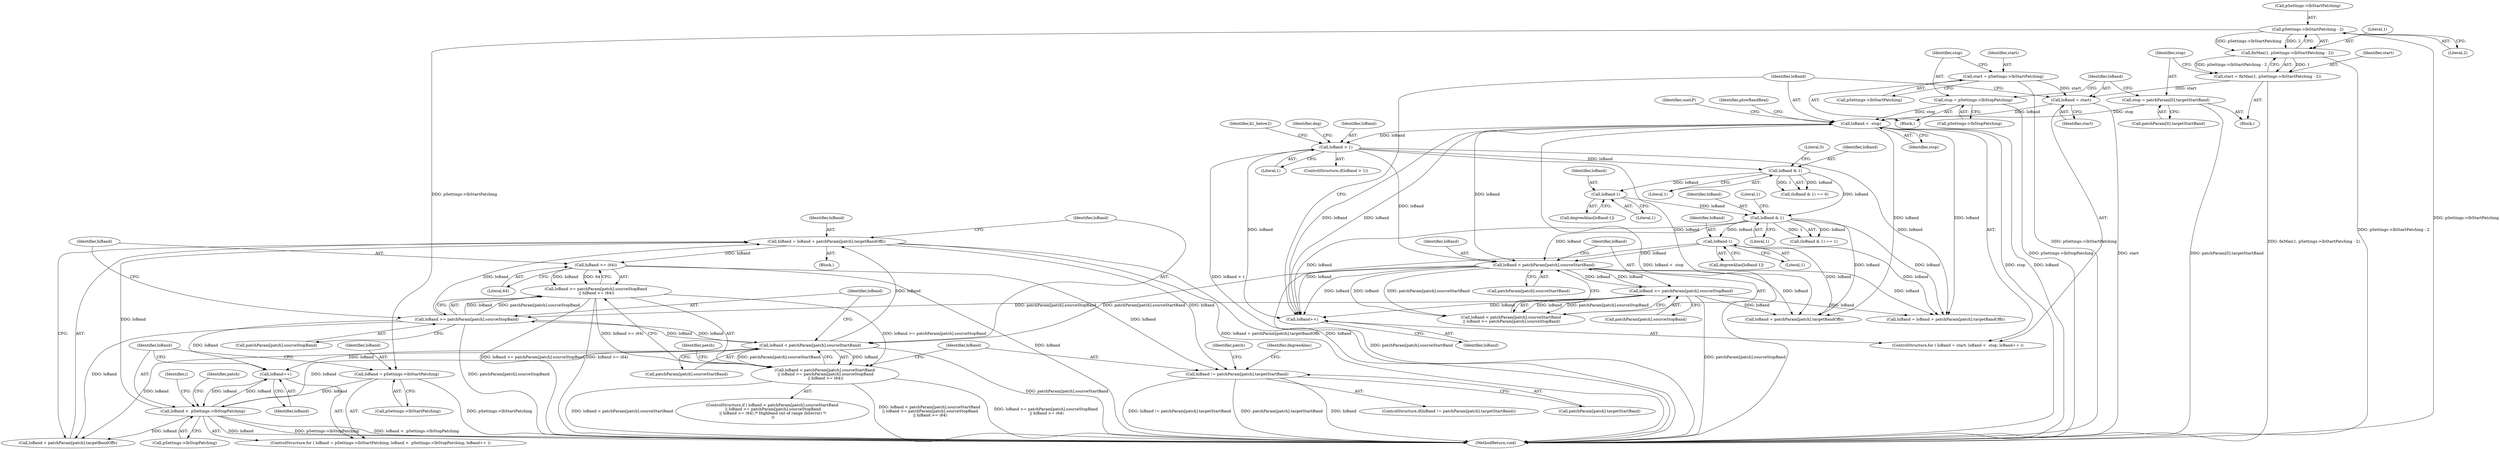 digraph "0_Android_8e3be529372892e20ccf196809bc73276c822189@integer" {
"1001944" [label="(Call,hiBand = loBand + patchParam[patch].targetBandOffs)"];
"1001963" [label="(Call,loBand >= patchParam[patch].sourceStopBand)"];
"1001955" [label="(Call,loBand < patchParam[patch].sourceStartBand)"];
"1001925" [label="(Call,loBand <  pSettings->lbStopPatching)"];
"1001920" [label="(Call,loBand = pSettings->lbStartPatching)"];
"1000407" [label="(Call,pSettings->lbStartPatching - 2)"];
"1001930" [label="(Call,loBand++)"];
"1001624" [label="(Call,loBand < patchParam[patch].sourceStartBand)"];
"1001631" [label="(Call,loBand >= patchParam[patch].sourceStopBand)"];
"1000423" [label="(Call,loBand <  stop)"];
"1000426" [label="(Call,loBand++)"];
"1001477" [label="(Call,loBand > 1)"];
"1001580" [label="(Call,loBand-1)"];
"1001549" [label="(Call,loBand & 1)"];
"1001499" [label="(Call,loBand & 1)"];
"1001530" [label="(Call,loBand-1)"];
"1000420" [label="(Call,loBand = start)"];
"1000391" [label="(Call,start = pSettings->lbStartPatching)"];
"1000403" [label="(Call,start = fixMax(1, pSettings->lbStartPatching - 2))"];
"1000405" [label="(Call,fixMax(1, pSettings->lbStartPatching - 2))"];
"1000396" [label="(Call,stop = pSettings->lbStopPatching)"];
"1000412" [label="(Call,stop = patchParam[0].targetStartBand)"];
"1001970" [label="(Call,hiBand >= (64))"];
"1001962" [label="(Call,loBand >= patchParam[patch].sourceStopBand\n || hiBand >= (64))"];
"1001954" [label="(Call,loBand < patchParam[patch].sourceStartBand\n || loBand >= patchParam[patch].sourceStopBand\n || hiBand >= (64))"];
"1001978" [label="(Call,hiBand != patchParam[patch].targetStartBand)"];
"1000412" [label="(Call,stop = patchParam[0].targetStartBand)"];
"1001921" [label="(Identifier,loBand)"];
"1000393" [label="(Call,pSettings->lbStartPatching)"];
"1000397" [label="(Identifier,stop)"];
"1000424" [label="(Identifier,loBand)"];
"1001926" [label="(Identifier,loBand)"];
"1001917" [label="(Identifier,useLP)"];
"1001954" [label="(Call,loBand < patchParam[patch].sourceStartBand\n || loBand >= patchParam[patch].sourceStopBand\n || hiBand >= (64))"];
"1000403" [label="(Call,start = fixMax(1, pSettings->lbStartPatching - 2))"];
"1001970" [label="(Call,hiBand >= (64))"];
"1000408" [label="(Call,pSettings->lbStartPatching)"];
"1001955" [label="(Call,loBand < patchParam[patch].sourceStartBand)"];
"1001925" [label="(Call,loBand <  pSettings->lbStopPatching)"];
"1001615" [label="(Call,loBand + patchParam[patch].targetBandOffs)"];
"1001953" [label="(ControlStructure,if ( loBand < patchParam[patch].sourceStartBand\n || loBand >= patchParam[patch].sourceStopBand\n || hiBand >= (64) /* Highband out of range (biterror) */\n ))"];
"1001962" [label="(Call,loBand >= patchParam[patch].sourceStopBand\n || hiBand >= (64))"];
"1000413" [label="(Identifier,stop)"];
"1001498" [label="(Call,(loBand & 1) == 0)"];
"1001919" [label="(ControlStructure,for ( loBand = pSettings->lbStartPatching; loBand <  pSettings->lbStopPatching; loBand++ ))"];
"1001972" [label="(Literal,64)"];
"1001548" [label="(Call,(loBand & 1) == 1)"];
"1001930" [label="(Call,loBand++)"];
"1001996" [label="(Identifier,i)"];
"1001931" [label="(Identifier,loBand)"];
"1001633" [label="(Call,patchParam[patch].sourceStopBand)"];
"1000392" [label="(Identifier,start)"];
"1000426" [label="(Call,loBand++)"];
"1001624" [label="(Call,loBand < patchParam[patch].sourceStartBand)"];
"1001922" [label="(Call,pSettings->lbStartPatching)"];
"1001957" [label="(Call,patchParam[patch].sourceStartBand)"];
"1000405" [label="(Call,fixMax(1, pSettings->lbStartPatching - 2))"];
"1001956" [label="(Identifier,loBand)"];
"1001942" [label="(Block,)"];
"1001531" [label="(Identifier,loBand)"];
"1002020" [label="(MethodReturn,void)"];
"1000422" [label="(Identifier,start)"];
"1000406" [label="(Literal,1)"];
"1001920" [label="(Call,loBand = pSettings->lbStartPatching)"];
"1000414" [label="(Call,patchParam[0].targetStartBand)"];
"1001478" [label="(Identifier,loBand)"];
"1001945" [label="(Identifier,hiBand)"];
"1001479" [label="(Literal,1)"];
"1001971" [label="(Identifier,hiBand)"];
"1001581" [label="(Identifier,loBand)"];
"1001625" [label="(Identifier,loBand)"];
"1001552" [label="(Literal,1)"];
"1001626" [label="(Call,patchParam[patch].sourceStartBand)"];
"1000432" [label="(Identifier,plowBandReal)"];
"1001978" [label="(Call,hiBand != patchParam[patch].targetStartBand)"];
"1000411" [label="(Literal,2)"];
"1001975" [label="(Identifier,patch)"];
"1000390" [label="(Block,)"];
"1001502" [label="(Literal,0)"];
"1001578" [label="(Call,degreeAlias[loBand-1])"];
"1001993" [label="(Identifier,patch)"];
"1001551" [label="(Literal,1)"];
"1001532" [label="(Literal,1)"];
"1001582" [label="(Literal,1)"];
"1000427" [label="(Identifier,loBand)"];
"1001530" [label="(Call,loBand-1)"];
"1001934" [label="(Identifier,patch)"];
"1001580" [label="(Call,loBand-1)"];
"1000407" [label="(Call,pSettings->lbStartPatching - 2)"];
"1001944" [label="(Call,hiBand = loBand + patchParam[patch].targetBandOffs)"];
"1001979" [label="(Identifier,hiBand)"];
"1001927" [label="(Call,pSettings->lbStopPatching)"];
"1001946" [label="(Call,loBand + patchParam[patch].targetBandOffs)"];
"1000420" [label="(Call,loBand = start)"];
"1001963" [label="(Call,loBand >= patchParam[patch].sourceStopBand)"];
"1000425" [label="(Identifier,stop)"];
"1001550" [label="(Identifier,loBand)"];
"1000404" [label="(Identifier,start)"];
"1001501" [label="(Literal,1)"];
"1001631" [label="(Call,loBand >= patchParam[patch].sourceStopBand)"];
"1001499" [label="(Call,loBand & 1)"];
"1001987" [label="(Identifier,degreeAlias)"];
"1001477" [label="(Call,loBand > 1)"];
"1001528" [label="(Call,degreeAlias[loBand-1])"];
"1001613" [label="(Call,hiBand = loBand + patchParam[patch].targetBandOffs)"];
"1001965" [label="(Call,patchParam[patch].sourceStopBand)"];
"1000419" [label="(ControlStructure,for ( loBand = start; loBand <  stop; loBand++ ))"];
"1001977" [label="(ControlStructure,if(hiBand != patchParam[patch].targetStartBand))"];
"1001476" [label="(ControlStructure,if(loBand > 1))"];
"1001964" [label="(Identifier,loBand)"];
"1000402" [label="(Block,)"];
"1000421" [label="(Identifier,loBand)"];
"1000398" [label="(Call,pSettings->lbStopPatching)"];
"1001549" [label="(Call,loBand & 1)"];
"1001597" [label="(Identifier,k1_below2)"];
"1001623" [label="(Call,loBand < patchParam[patch].sourceStartBand\n || loBand >= patchParam[patch].sourceStopBand)"];
"1000423" [label="(Call,loBand <  stop)"];
"1000391" [label="(Call,start = pSettings->lbStartPatching)"];
"1001500" [label="(Identifier,loBand)"];
"1001980" [label="(Call,patchParam[patch].targetStartBand)"];
"1001632" [label="(Identifier,loBand)"];
"1001483" [label="(Identifier,deg)"];
"1000396" [label="(Call,stop = pSettings->lbStopPatching)"];
"1001944" -> "1001942"  [label="AST: "];
"1001944" -> "1001946"  [label="CFG: "];
"1001945" -> "1001944"  [label="AST: "];
"1001946" -> "1001944"  [label="AST: "];
"1001956" -> "1001944"  [label="CFG: "];
"1001944" -> "1002020"  [label="DDG: loBand + patchParam[patch].targetBandOffs"];
"1001944" -> "1002020"  [label="DDG: hiBand"];
"1001963" -> "1001944"  [label="DDG: loBand"];
"1001925" -> "1001944"  [label="DDG: loBand"];
"1001955" -> "1001944"  [label="DDG: loBand"];
"1001944" -> "1001970"  [label="DDG: hiBand"];
"1001944" -> "1001978"  [label="DDG: hiBand"];
"1001963" -> "1001962"  [label="AST: "];
"1001963" -> "1001965"  [label="CFG: "];
"1001964" -> "1001963"  [label="AST: "];
"1001965" -> "1001963"  [label="AST: "];
"1001971" -> "1001963"  [label="CFG: "];
"1001962" -> "1001963"  [label="CFG: "];
"1001963" -> "1002020"  [label="DDG: patchParam[patch].sourceStopBand"];
"1001963" -> "1001930"  [label="DDG: loBand"];
"1001963" -> "1001946"  [label="DDG: loBand"];
"1001963" -> "1001955"  [label="DDG: loBand"];
"1001963" -> "1001962"  [label="DDG: loBand"];
"1001963" -> "1001962"  [label="DDG: patchParam[patch].sourceStopBand"];
"1001955" -> "1001963"  [label="DDG: loBand"];
"1001631" -> "1001963"  [label="DDG: patchParam[patch].sourceStopBand"];
"1001955" -> "1001954"  [label="AST: "];
"1001955" -> "1001957"  [label="CFG: "];
"1001956" -> "1001955"  [label="AST: "];
"1001957" -> "1001955"  [label="AST: "];
"1001964" -> "1001955"  [label="CFG: "];
"1001954" -> "1001955"  [label="CFG: "];
"1001955" -> "1002020"  [label="DDG: patchParam[patch].sourceStartBand"];
"1001955" -> "1001930"  [label="DDG: loBand"];
"1001955" -> "1001946"  [label="DDG: loBand"];
"1001955" -> "1001954"  [label="DDG: loBand"];
"1001955" -> "1001954"  [label="DDG: patchParam[patch].sourceStartBand"];
"1001925" -> "1001955"  [label="DDG: loBand"];
"1001624" -> "1001955"  [label="DDG: patchParam[patch].sourceStartBand"];
"1001925" -> "1001919"  [label="AST: "];
"1001925" -> "1001927"  [label="CFG: "];
"1001926" -> "1001925"  [label="AST: "];
"1001927" -> "1001925"  [label="AST: "];
"1001934" -> "1001925"  [label="CFG: "];
"1001996" -> "1001925"  [label="CFG: "];
"1001925" -> "1002020"  [label="DDG: loBand"];
"1001925" -> "1002020"  [label="DDG: pSettings->lbStopPatching"];
"1001925" -> "1002020"  [label="DDG: loBand <  pSettings->lbStopPatching"];
"1001920" -> "1001925"  [label="DDG: loBand"];
"1001930" -> "1001925"  [label="DDG: loBand"];
"1001925" -> "1001930"  [label="DDG: loBand"];
"1001925" -> "1001946"  [label="DDG: loBand"];
"1001920" -> "1001919"  [label="AST: "];
"1001920" -> "1001922"  [label="CFG: "];
"1001921" -> "1001920"  [label="AST: "];
"1001922" -> "1001920"  [label="AST: "];
"1001926" -> "1001920"  [label="CFG: "];
"1001920" -> "1002020"  [label="DDG: pSettings->lbStartPatching"];
"1000407" -> "1001920"  [label="DDG: pSettings->lbStartPatching"];
"1000407" -> "1000405"  [label="AST: "];
"1000407" -> "1000411"  [label="CFG: "];
"1000408" -> "1000407"  [label="AST: "];
"1000411" -> "1000407"  [label="AST: "];
"1000405" -> "1000407"  [label="CFG: "];
"1000407" -> "1002020"  [label="DDG: pSettings->lbStartPatching"];
"1000407" -> "1000405"  [label="DDG: pSettings->lbStartPatching"];
"1000407" -> "1000405"  [label="DDG: 2"];
"1001930" -> "1001919"  [label="AST: "];
"1001930" -> "1001931"  [label="CFG: "];
"1001931" -> "1001930"  [label="AST: "];
"1001926" -> "1001930"  [label="CFG: "];
"1001624" -> "1001623"  [label="AST: "];
"1001624" -> "1001626"  [label="CFG: "];
"1001625" -> "1001624"  [label="AST: "];
"1001626" -> "1001624"  [label="AST: "];
"1001632" -> "1001624"  [label="CFG: "];
"1001623" -> "1001624"  [label="CFG: "];
"1001624" -> "1002020"  [label="DDG: patchParam[patch].sourceStartBand"];
"1001624" -> "1000426"  [label="DDG: loBand"];
"1001624" -> "1001613"  [label="DDG: loBand"];
"1001624" -> "1001615"  [label="DDG: loBand"];
"1001624" -> "1001623"  [label="DDG: loBand"];
"1001624" -> "1001623"  [label="DDG: patchParam[patch].sourceStartBand"];
"1001631" -> "1001624"  [label="DDG: loBand"];
"1000423" -> "1001624"  [label="DDG: loBand"];
"1001477" -> "1001624"  [label="DDG: loBand"];
"1001580" -> "1001624"  [label="DDG: loBand"];
"1001549" -> "1001624"  [label="DDG: loBand"];
"1001624" -> "1001631"  [label="DDG: loBand"];
"1001631" -> "1001623"  [label="AST: "];
"1001631" -> "1001633"  [label="CFG: "];
"1001632" -> "1001631"  [label="AST: "];
"1001633" -> "1001631"  [label="AST: "];
"1001623" -> "1001631"  [label="CFG: "];
"1001631" -> "1002020"  [label="DDG: patchParam[patch].sourceStopBand"];
"1001631" -> "1000426"  [label="DDG: loBand"];
"1001631" -> "1001613"  [label="DDG: loBand"];
"1001631" -> "1001615"  [label="DDG: loBand"];
"1001631" -> "1001623"  [label="DDG: loBand"];
"1001631" -> "1001623"  [label="DDG: patchParam[patch].sourceStopBand"];
"1000423" -> "1000419"  [label="AST: "];
"1000423" -> "1000425"  [label="CFG: "];
"1000424" -> "1000423"  [label="AST: "];
"1000425" -> "1000423"  [label="AST: "];
"1000432" -> "1000423"  [label="CFG: "];
"1001917" -> "1000423"  [label="CFG: "];
"1000423" -> "1002020"  [label="DDG: loBand <  stop"];
"1000423" -> "1002020"  [label="DDG: stop"];
"1000423" -> "1002020"  [label="DDG: loBand"];
"1000426" -> "1000423"  [label="DDG: loBand"];
"1000420" -> "1000423"  [label="DDG: loBand"];
"1000396" -> "1000423"  [label="DDG: stop"];
"1000412" -> "1000423"  [label="DDG: stop"];
"1000423" -> "1000426"  [label="DDG: loBand"];
"1000423" -> "1001477"  [label="DDG: loBand"];
"1000423" -> "1001613"  [label="DDG: loBand"];
"1000423" -> "1001615"  [label="DDG: loBand"];
"1000426" -> "1000419"  [label="AST: "];
"1000426" -> "1000427"  [label="CFG: "];
"1000427" -> "1000426"  [label="AST: "];
"1000424" -> "1000426"  [label="CFG: "];
"1001477" -> "1000426"  [label="DDG: loBand"];
"1001580" -> "1000426"  [label="DDG: loBand"];
"1001549" -> "1000426"  [label="DDG: loBand"];
"1001477" -> "1001476"  [label="AST: "];
"1001477" -> "1001479"  [label="CFG: "];
"1001478" -> "1001477"  [label="AST: "];
"1001479" -> "1001477"  [label="AST: "];
"1001483" -> "1001477"  [label="CFG: "];
"1001597" -> "1001477"  [label="CFG: "];
"1001477" -> "1002020"  [label="DDG: loBand > 1"];
"1001477" -> "1001499"  [label="DDG: loBand"];
"1001477" -> "1001613"  [label="DDG: loBand"];
"1001477" -> "1001615"  [label="DDG: loBand"];
"1001580" -> "1001578"  [label="AST: "];
"1001580" -> "1001582"  [label="CFG: "];
"1001581" -> "1001580"  [label="AST: "];
"1001582" -> "1001580"  [label="AST: "];
"1001578" -> "1001580"  [label="CFG: "];
"1001549" -> "1001580"  [label="DDG: loBand"];
"1001580" -> "1001613"  [label="DDG: loBand"];
"1001580" -> "1001615"  [label="DDG: loBand"];
"1001549" -> "1001548"  [label="AST: "];
"1001549" -> "1001551"  [label="CFG: "];
"1001550" -> "1001549"  [label="AST: "];
"1001551" -> "1001549"  [label="AST: "];
"1001552" -> "1001549"  [label="CFG: "];
"1001549" -> "1001548"  [label="DDG: loBand"];
"1001549" -> "1001548"  [label="DDG: 1"];
"1001499" -> "1001549"  [label="DDG: loBand"];
"1001530" -> "1001549"  [label="DDG: loBand"];
"1001549" -> "1001613"  [label="DDG: loBand"];
"1001549" -> "1001615"  [label="DDG: loBand"];
"1001499" -> "1001498"  [label="AST: "];
"1001499" -> "1001501"  [label="CFG: "];
"1001500" -> "1001499"  [label="AST: "];
"1001501" -> "1001499"  [label="AST: "];
"1001502" -> "1001499"  [label="CFG: "];
"1001499" -> "1001498"  [label="DDG: loBand"];
"1001499" -> "1001498"  [label="DDG: 1"];
"1001499" -> "1001530"  [label="DDG: loBand"];
"1001530" -> "1001528"  [label="AST: "];
"1001530" -> "1001532"  [label="CFG: "];
"1001531" -> "1001530"  [label="AST: "];
"1001532" -> "1001530"  [label="AST: "];
"1001528" -> "1001530"  [label="CFG: "];
"1000420" -> "1000419"  [label="AST: "];
"1000420" -> "1000422"  [label="CFG: "];
"1000421" -> "1000420"  [label="AST: "];
"1000422" -> "1000420"  [label="AST: "];
"1000424" -> "1000420"  [label="CFG: "];
"1000420" -> "1002020"  [label="DDG: start"];
"1000391" -> "1000420"  [label="DDG: start"];
"1000403" -> "1000420"  [label="DDG: start"];
"1000391" -> "1000390"  [label="AST: "];
"1000391" -> "1000393"  [label="CFG: "];
"1000392" -> "1000391"  [label="AST: "];
"1000393" -> "1000391"  [label="AST: "];
"1000397" -> "1000391"  [label="CFG: "];
"1000391" -> "1002020"  [label="DDG: pSettings->lbStartPatching"];
"1000403" -> "1000402"  [label="AST: "];
"1000403" -> "1000405"  [label="CFG: "];
"1000404" -> "1000403"  [label="AST: "];
"1000405" -> "1000403"  [label="AST: "];
"1000413" -> "1000403"  [label="CFG: "];
"1000403" -> "1002020"  [label="DDG: fixMax(1, pSettings->lbStartPatching - 2)"];
"1000405" -> "1000403"  [label="DDG: 1"];
"1000405" -> "1000403"  [label="DDG: pSettings->lbStartPatching - 2"];
"1000406" -> "1000405"  [label="AST: "];
"1000405" -> "1002020"  [label="DDG: pSettings->lbStartPatching - 2"];
"1000396" -> "1000390"  [label="AST: "];
"1000396" -> "1000398"  [label="CFG: "];
"1000397" -> "1000396"  [label="AST: "];
"1000398" -> "1000396"  [label="AST: "];
"1000421" -> "1000396"  [label="CFG: "];
"1000396" -> "1002020"  [label="DDG: pSettings->lbStopPatching"];
"1000412" -> "1000402"  [label="AST: "];
"1000412" -> "1000414"  [label="CFG: "];
"1000413" -> "1000412"  [label="AST: "];
"1000414" -> "1000412"  [label="AST: "];
"1000421" -> "1000412"  [label="CFG: "];
"1000412" -> "1002020"  [label="DDG: patchParam[0].targetStartBand"];
"1001970" -> "1001962"  [label="AST: "];
"1001970" -> "1001972"  [label="CFG: "];
"1001971" -> "1001970"  [label="AST: "];
"1001972" -> "1001970"  [label="AST: "];
"1001962" -> "1001970"  [label="CFG: "];
"1001970" -> "1002020"  [label="DDG: hiBand"];
"1001970" -> "1001962"  [label="DDG: hiBand"];
"1001970" -> "1001962"  [label="DDG: 64"];
"1001970" -> "1001978"  [label="DDG: hiBand"];
"1001962" -> "1001954"  [label="AST: "];
"1001954" -> "1001962"  [label="CFG: "];
"1001962" -> "1002020"  [label="DDG: loBand >= patchParam[patch].sourceStopBand"];
"1001962" -> "1002020"  [label="DDG: hiBand >= (64)"];
"1001962" -> "1001954"  [label="DDG: loBand >= patchParam[patch].sourceStopBand"];
"1001962" -> "1001954"  [label="DDG: hiBand >= (64)"];
"1001954" -> "1001953"  [label="AST: "];
"1001975" -> "1001954"  [label="CFG: "];
"1001979" -> "1001954"  [label="CFG: "];
"1001954" -> "1002020"  [label="DDG: loBand >= patchParam[patch].sourceStopBand\n || hiBand >= (64)"];
"1001954" -> "1002020"  [label="DDG: loBand < patchParam[patch].sourceStartBand"];
"1001954" -> "1002020"  [label="DDG: loBand < patchParam[patch].sourceStartBand\n || loBand >= patchParam[patch].sourceStopBand\n || hiBand >= (64)"];
"1001978" -> "1001977"  [label="AST: "];
"1001978" -> "1001980"  [label="CFG: "];
"1001979" -> "1001978"  [label="AST: "];
"1001980" -> "1001978"  [label="AST: "];
"1001987" -> "1001978"  [label="CFG: "];
"1001993" -> "1001978"  [label="CFG: "];
"1001978" -> "1002020"  [label="DDG: hiBand != patchParam[patch].targetStartBand"];
"1001978" -> "1002020"  [label="DDG: patchParam[patch].targetStartBand"];
"1001978" -> "1002020"  [label="DDG: hiBand"];
}
